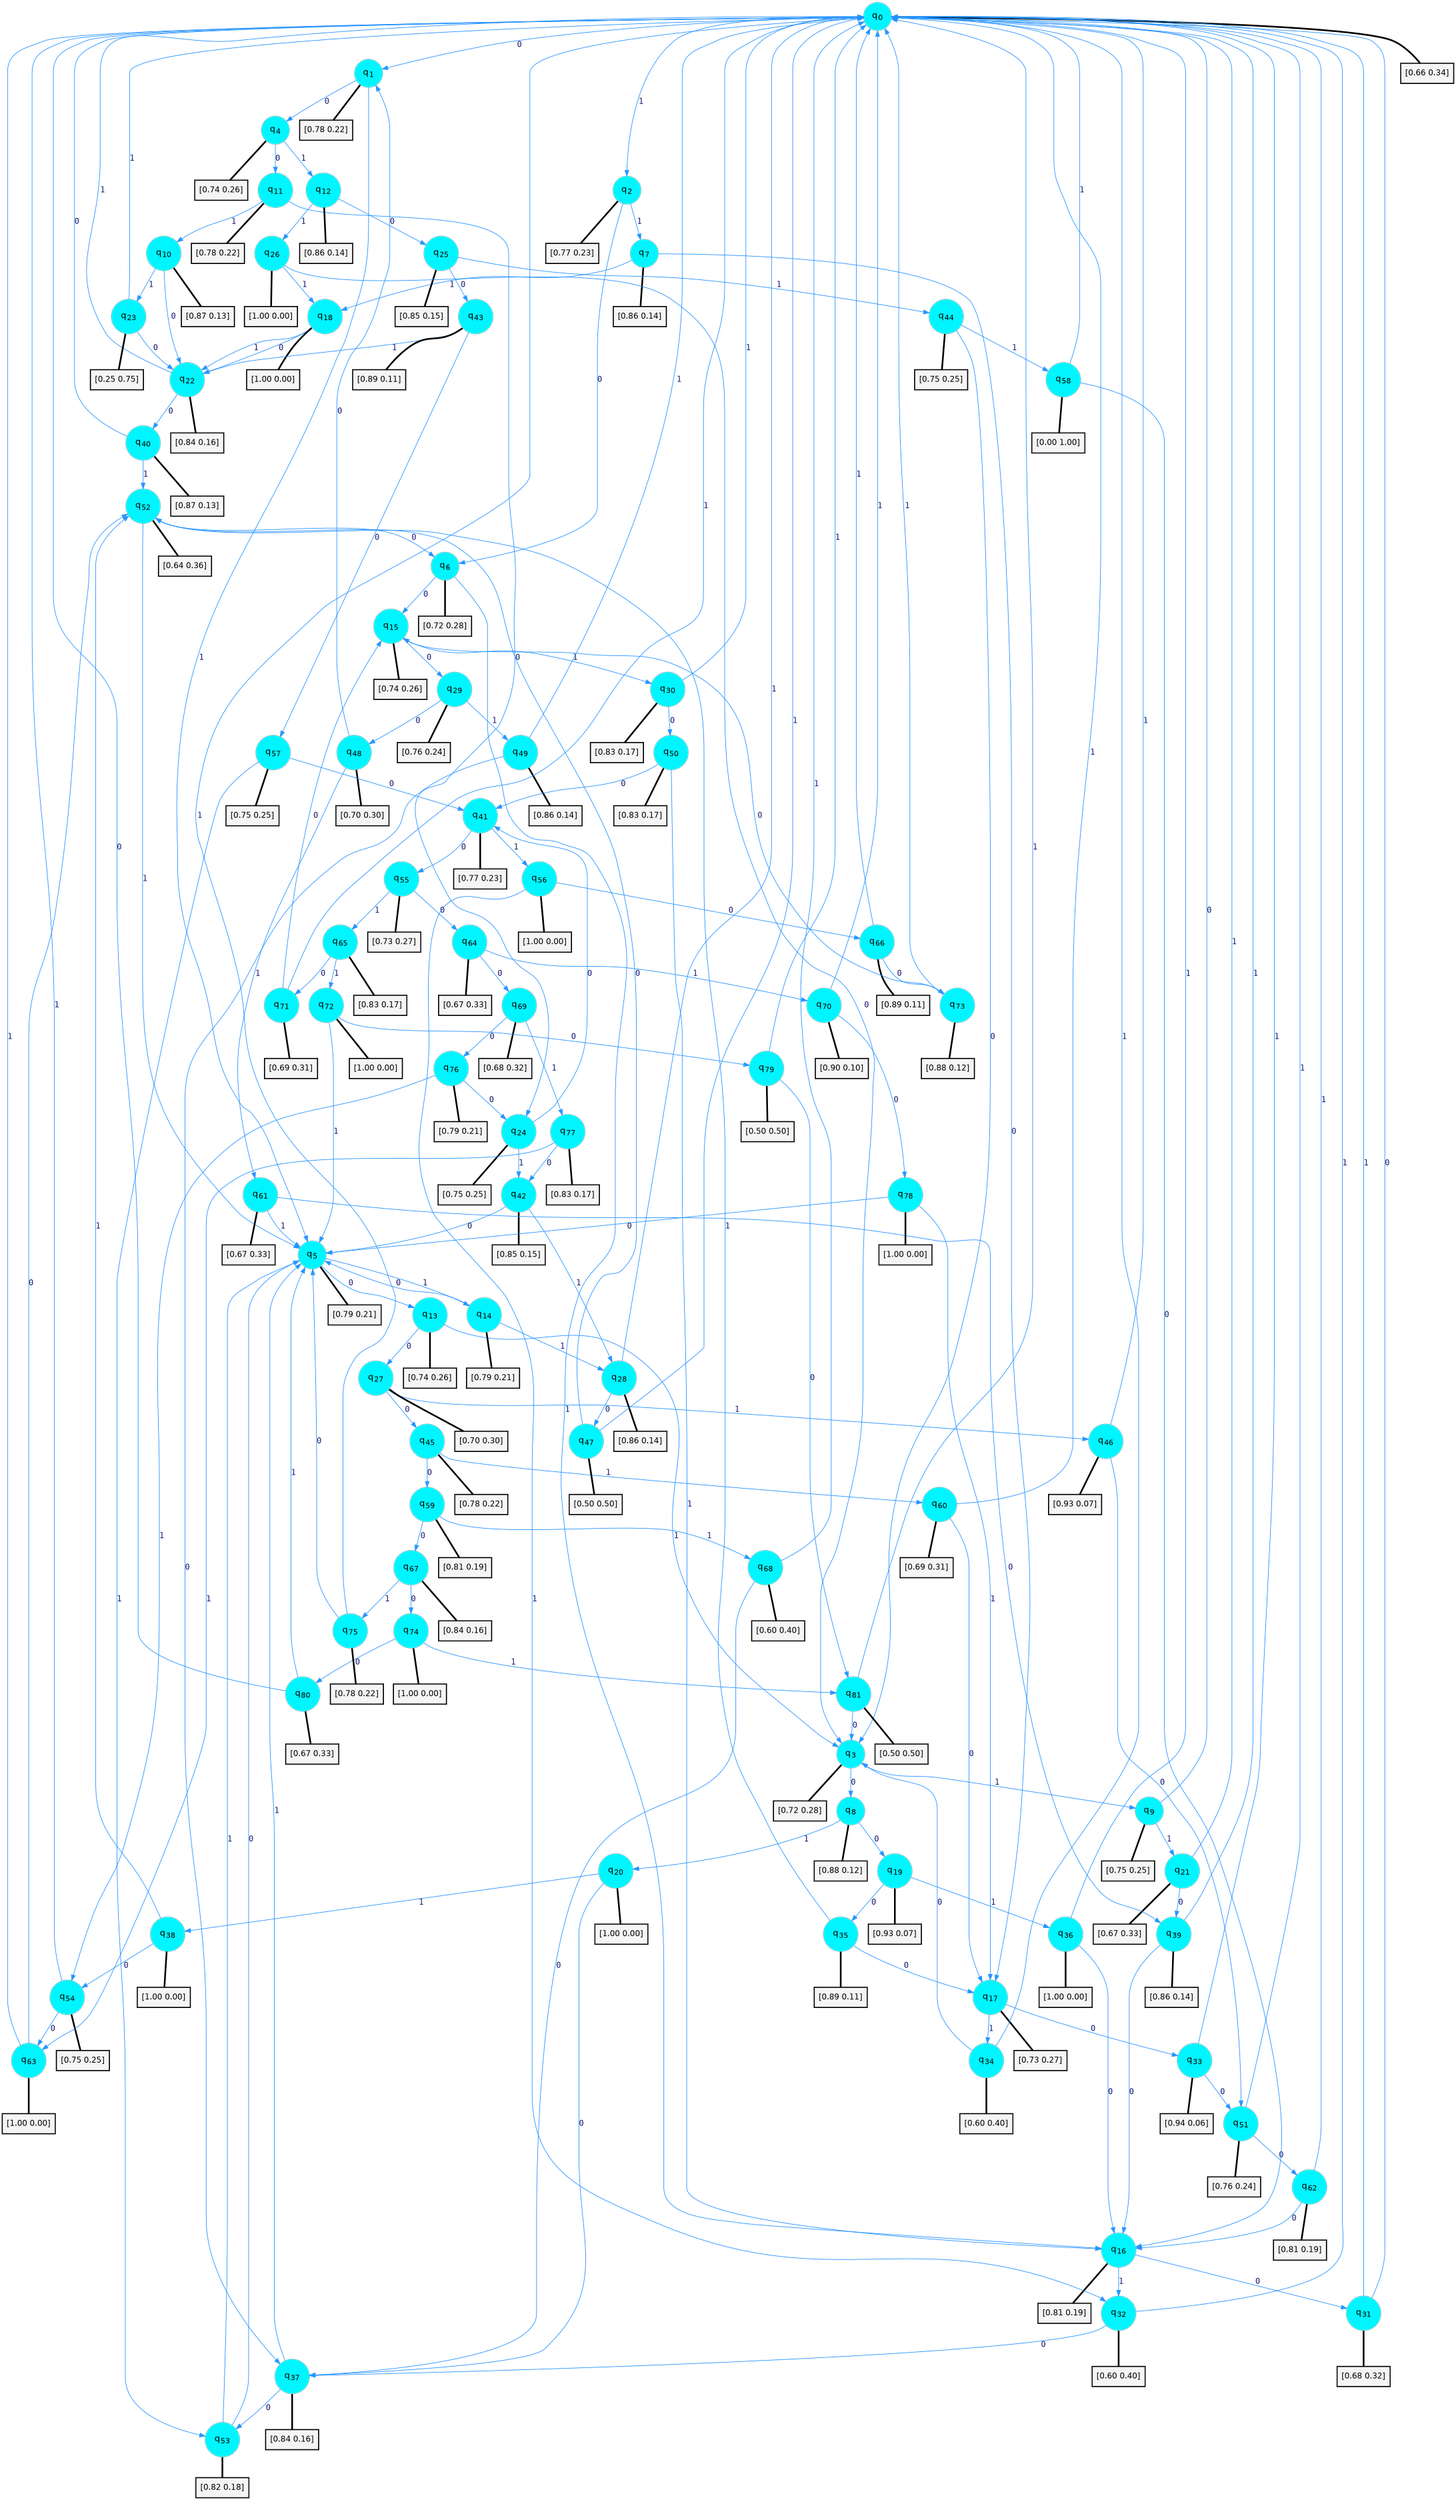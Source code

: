 digraph G {
graph [
bgcolor=transparent, dpi=300, rankdir=TD, size="40,25"];
node [
color=gray, fillcolor=turquoise1, fontcolor=black, fontname=Helvetica, fontsize=16, fontweight=bold, shape=circle, style=filled];
edge [
arrowsize=1, color=dodgerblue1, fontcolor=midnightblue, fontname=courier, fontweight=bold, penwidth=1, style=solid, weight=20];
0[label=<q<SUB>0</SUB>>];
1[label=<q<SUB>1</SUB>>];
2[label=<q<SUB>2</SUB>>];
3[label=<q<SUB>3</SUB>>];
4[label=<q<SUB>4</SUB>>];
5[label=<q<SUB>5</SUB>>];
6[label=<q<SUB>6</SUB>>];
7[label=<q<SUB>7</SUB>>];
8[label=<q<SUB>8</SUB>>];
9[label=<q<SUB>9</SUB>>];
10[label=<q<SUB>10</SUB>>];
11[label=<q<SUB>11</SUB>>];
12[label=<q<SUB>12</SUB>>];
13[label=<q<SUB>13</SUB>>];
14[label=<q<SUB>14</SUB>>];
15[label=<q<SUB>15</SUB>>];
16[label=<q<SUB>16</SUB>>];
17[label=<q<SUB>17</SUB>>];
18[label=<q<SUB>18</SUB>>];
19[label=<q<SUB>19</SUB>>];
20[label=<q<SUB>20</SUB>>];
21[label=<q<SUB>21</SUB>>];
22[label=<q<SUB>22</SUB>>];
23[label=<q<SUB>23</SUB>>];
24[label=<q<SUB>24</SUB>>];
25[label=<q<SUB>25</SUB>>];
26[label=<q<SUB>26</SUB>>];
27[label=<q<SUB>27</SUB>>];
28[label=<q<SUB>28</SUB>>];
29[label=<q<SUB>29</SUB>>];
30[label=<q<SUB>30</SUB>>];
31[label=<q<SUB>31</SUB>>];
32[label=<q<SUB>32</SUB>>];
33[label=<q<SUB>33</SUB>>];
34[label=<q<SUB>34</SUB>>];
35[label=<q<SUB>35</SUB>>];
36[label=<q<SUB>36</SUB>>];
37[label=<q<SUB>37</SUB>>];
38[label=<q<SUB>38</SUB>>];
39[label=<q<SUB>39</SUB>>];
40[label=<q<SUB>40</SUB>>];
41[label=<q<SUB>41</SUB>>];
42[label=<q<SUB>42</SUB>>];
43[label=<q<SUB>43</SUB>>];
44[label=<q<SUB>44</SUB>>];
45[label=<q<SUB>45</SUB>>];
46[label=<q<SUB>46</SUB>>];
47[label=<q<SUB>47</SUB>>];
48[label=<q<SUB>48</SUB>>];
49[label=<q<SUB>49</SUB>>];
50[label=<q<SUB>50</SUB>>];
51[label=<q<SUB>51</SUB>>];
52[label=<q<SUB>52</SUB>>];
53[label=<q<SUB>53</SUB>>];
54[label=<q<SUB>54</SUB>>];
55[label=<q<SUB>55</SUB>>];
56[label=<q<SUB>56</SUB>>];
57[label=<q<SUB>57</SUB>>];
58[label=<q<SUB>58</SUB>>];
59[label=<q<SUB>59</SUB>>];
60[label=<q<SUB>60</SUB>>];
61[label=<q<SUB>61</SUB>>];
62[label=<q<SUB>62</SUB>>];
63[label=<q<SUB>63</SUB>>];
64[label=<q<SUB>64</SUB>>];
65[label=<q<SUB>65</SUB>>];
66[label=<q<SUB>66</SUB>>];
67[label=<q<SUB>67</SUB>>];
68[label=<q<SUB>68</SUB>>];
69[label=<q<SUB>69</SUB>>];
70[label=<q<SUB>70</SUB>>];
71[label=<q<SUB>71</SUB>>];
72[label=<q<SUB>72</SUB>>];
73[label=<q<SUB>73</SUB>>];
74[label=<q<SUB>74</SUB>>];
75[label=<q<SUB>75</SUB>>];
76[label=<q<SUB>76</SUB>>];
77[label=<q<SUB>77</SUB>>];
78[label=<q<SUB>78</SUB>>];
79[label=<q<SUB>79</SUB>>];
80[label=<q<SUB>80</SUB>>];
81[label=<q<SUB>81</SUB>>];
82[label="[0.66 0.34]", shape=box,fontcolor=black, fontname=Helvetica, fontsize=14, penwidth=2, fillcolor=whitesmoke,color=black];
83[label="[0.78 0.22]", shape=box,fontcolor=black, fontname=Helvetica, fontsize=14, penwidth=2, fillcolor=whitesmoke,color=black];
84[label="[0.77 0.23]", shape=box,fontcolor=black, fontname=Helvetica, fontsize=14, penwidth=2, fillcolor=whitesmoke,color=black];
85[label="[0.72 0.28]", shape=box,fontcolor=black, fontname=Helvetica, fontsize=14, penwidth=2, fillcolor=whitesmoke,color=black];
86[label="[0.74 0.26]", shape=box,fontcolor=black, fontname=Helvetica, fontsize=14, penwidth=2, fillcolor=whitesmoke,color=black];
87[label="[0.79 0.21]", shape=box,fontcolor=black, fontname=Helvetica, fontsize=14, penwidth=2, fillcolor=whitesmoke,color=black];
88[label="[0.72 0.28]", shape=box,fontcolor=black, fontname=Helvetica, fontsize=14, penwidth=2, fillcolor=whitesmoke,color=black];
89[label="[0.86 0.14]", shape=box,fontcolor=black, fontname=Helvetica, fontsize=14, penwidth=2, fillcolor=whitesmoke,color=black];
90[label="[0.88 0.12]", shape=box,fontcolor=black, fontname=Helvetica, fontsize=14, penwidth=2, fillcolor=whitesmoke,color=black];
91[label="[0.75 0.25]", shape=box,fontcolor=black, fontname=Helvetica, fontsize=14, penwidth=2, fillcolor=whitesmoke,color=black];
92[label="[0.87 0.13]", shape=box,fontcolor=black, fontname=Helvetica, fontsize=14, penwidth=2, fillcolor=whitesmoke,color=black];
93[label="[0.78 0.22]", shape=box,fontcolor=black, fontname=Helvetica, fontsize=14, penwidth=2, fillcolor=whitesmoke,color=black];
94[label="[0.86 0.14]", shape=box,fontcolor=black, fontname=Helvetica, fontsize=14, penwidth=2, fillcolor=whitesmoke,color=black];
95[label="[0.74 0.26]", shape=box,fontcolor=black, fontname=Helvetica, fontsize=14, penwidth=2, fillcolor=whitesmoke,color=black];
96[label="[0.79 0.21]", shape=box,fontcolor=black, fontname=Helvetica, fontsize=14, penwidth=2, fillcolor=whitesmoke,color=black];
97[label="[0.74 0.26]", shape=box,fontcolor=black, fontname=Helvetica, fontsize=14, penwidth=2, fillcolor=whitesmoke,color=black];
98[label="[0.81 0.19]", shape=box,fontcolor=black, fontname=Helvetica, fontsize=14, penwidth=2, fillcolor=whitesmoke,color=black];
99[label="[0.73 0.27]", shape=box,fontcolor=black, fontname=Helvetica, fontsize=14, penwidth=2, fillcolor=whitesmoke,color=black];
100[label="[1.00 0.00]", shape=box,fontcolor=black, fontname=Helvetica, fontsize=14, penwidth=2, fillcolor=whitesmoke,color=black];
101[label="[0.93 0.07]", shape=box,fontcolor=black, fontname=Helvetica, fontsize=14, penwidth=2, fillcolor=whitesmoke,color=black];
102[label="[1.00 0.00]", shape=box,fontcolor=black, fontname=Helvetica, fontsize=14, penwidth=2, fillcolor=whitesmoke,color=black];
103[label="[0.67 0.33]", shape=box,fontcolor=black, fontname=Helvetica, fontsize=14, penwidth=2, fillcolor=whitesmoke,color=black];
104[label="[0.84 0.16]", shape=box,fontcolor=black, fontname=Helvetica, fontsize=14, penwidth=2, fillcolor=whitesmoke,color=black];
105[label="[0.25 0.75]", shape=box,fontcolor=black, fontname=Helvetica, fontsize=14, penwidth=2, fillcolor=whitesmoke,color=black];
106[label="[0.75 0.25]", shape=box,fontcolor=black, fontname=Helvetica, fontsize=14, penwidth=2, fillcolor=whitesmoke,color=black];
107[label="[0.85 0.15]", shape=box,fontcolor=black, fontname=Helvetica, fontsize=14, penwidth=2, fillcolor=whitesmoke,color=black];
108[label="[1.00 0.00]", shape=box,fontcolor=black, fontname=Helvetica, fontsize=14, penwidth=2, fillcolor=whitesmoke,color=black];
109[label="[0.70 0.30]", shape=box,fontcolor=black, fontname=Helvetica, fontsize=14, penwidth=2, fillcolor=whitesmoke,color=black];
110[label="[0.86 0.14]", shape=box,fontcolor=black, fontname=Helvetica, fontsize=14, penwidth=2, fillcolor=whitesmoke,color=black];
111[label="[0.76 0.24]", shape=box,fontcolor=black, fontname=Helvetica, fontsize=14, penwidth=2, fillcolor=whitesmoke,color=black];
112[label="[0.83 0.17]", shape=box,fontcolor=black, fontname=Helvetica, fontsize=14, penwidth=2, fillcolor=whitesmoke,color=black];
113[label="[0.68 0.32]", shape=box,fontcolor=black, fontname=Helvetica, fontsize=14, penwidth=2, fillcolor=whitesmoke,color=black];
114[label="[0.60 0.40]", shape=box,fontcolor=black, fontname=Helvetica, fontsize=14, penwidth=2, fillcolor=whitesmoke,color=black];
115[label="[0.94 0.06]", shape=box,fontcolor=black, fontname=Helvetica, fontsize=14, penwidth=2, fillcolor=whitesmoke,color=black];
116[label="[0.60 0.40]", shape=box,fontcolor=black, fontname=Helvetica, fontsize=14, penwidth=2, fillcolor=whitesmoke,color=black];
117[label="[0.89 0.11]", shape=box,fontcolor=black, fontname=Helvetica, fontsize=14, penwidth=2, fillcolor=whitesmoke,color=black];
118[label="[1.00 0.00]", shape=box,fontcolor=black, fontname=Helvetica, fontsize=14, penwidth=2, fillcolor=whitesmoke,color=black];
119[label="[0.84 0.16]", shape=box,fontcolor=black, fontname=Helvetica, fontsize=14, penwidth=2, fillcolor=whitesmoke,color=black];
120[label="[1.00 0.00]", shape=box,fontcolor=black, fontname=Helvetica, fontsize=14, penwidth=2, fillcolor=whitesmoke,color=black];
121[label="[0.86 0.14]", shape=box,fontcolor=black, fontname=Helvetica, fontsize=14, penwidth=2, fillcolor=whitesmoke,color=black];
122[label="[0.87 0.13]", shape=box,fontcolor=black, fontname=Helvetica, fontsize=14, penwidth=2, fillcolor=whitesmoke,color=black];
123[label="[0.77 0.23]", shape=box,fontcolor=black, fontname=Helvetica, fontsize=14, penwidth=2, fillcolor=whitesmoke,color=black];
124[label="[0.85 0.15]", shape=box,fontcolor=black, fontname=Helvetica, fontsize=14, penwidth=2, fillcolor=whitesmoke,color=black];
125[label="[0.89 0.11]", shape=box,fontcolor=black, fontname=Helvetica, fontsize=14, penwidth=2, fillcolor=whitesmoke,color=black];
126[label="[0.75 0.25]", shape=box,fontcolor=black, fontname=Helvetica, fontsize=14, penwidth=2, fillcolor=whitesmoke,color=black];
127[label="[0.78 0.22]", shape=box,fontcolor=black, fontname=Helvetica, fontsize=14, penwidth=2, fillcolor=whitesmoke,color=black];
128[label="[0.93 0.07]", shape=box,fontcolor=black, fontname=Helvetica, fontsize=14, penwidth=2, fillcolor=whitesmoke,color=black];
129[label="[0.50 0.50]", shape=box,fontcolor=black, fontname=Helvetica, fontsize=14, penwidth=2, fillcolor=whitesmoke,color=black];
130[label="[0.70 0.30]", shape=box,fontcolor=black, fontname=Helvetica, fontsize=14, penwidth=2, fillcolor=whitesmoke,color=black];
131[label="[0.86 0.14]", shape=box,fontcolor=black, fontname=Helvetica, fontsize=14, penwidth=2, fillcolor=whitesmoke,color=black];
132[label="[0.83 0.17]", shape=box,fontcolor=black, fontname=Helvetica, fontsize=14, penwidth=2, fillcolor=whitesmoke,color=black];
133[label="[0.76 0.24]", shape=box,fontcolor=black, fontname=Helvetica, fontsize=14, penwidth=2, fillcolor=whitesmoke,color=black];
134[label="[0.64 0.36]", shape=box,fontcolor=black, fontname=Helvetica, fontsize=14, penwidth=2, fillcolor=whitesmoke,color=black];
135[label="[0.82 0.18]", shape=box,fontcolor=black, fontname=Helvetica, fontsize=14, penwidth=2, fillcolor=whitesmoke,color=black];
136[label="[0.75 0.25]", shape=box,fontcolor=black, fontname=Helvetica, fontsize=14, penwidth=2, fillcolor=whitesmoke,color=black];
137[label="[0.73 0.27]", shape=box,fontcolor=black, fontname=Helvetica, fontsize=14, penwidth=2, fillcolor=whitesmoke,color=black];
138[label="[1.00 0.00]", shape=box,fontcolor=black, fontname=Helvetica, fontsize=14, penwidth=2, fillcolor=whitesmoke,color=black];
139[label="[0.75 0.25]", shape=box,fontcolor=black, fontname=Helvetica, fontsize=14, penwidth=2, fillcolor=whitesmoke,color=black];
140[label="[0.00 1.00]", shape=box,fontcolor=black, fontname=Helvetica, fontsize=14, penwidth=2, fillcolor=whitesmoke,color=black];
141[label="[0.81 0.19]", shape=box,fontcolor=black, fontname=Helvetica, fontsize=14, penwidth=2, fillcolor=whitesmoke,color=black];
142[label="[0.69 0.31]", shape=box,fontcolor=black, fontname=Helvetica, fontsize=14, penwidth=2, fillcolor=whitesmoke,color=black];
143[label="[0.67 0.33]", shape=box,fontcolor=black, fontname=Helvetica, fontsize=14, penwidth=2, fillcolor=whitesmoke,color=black];
144[label="[0.81 0.19]", shape=box,fontcolor=black, fontname=Helvetica, fontsize=14, penwidth=2, fillcolor=whitesmoke,color=black];
145[label="[1.00 0.00]", shape=box,fontcolor=black, fontname=Helvetica, fontsize=14, penwidth=2, fillcolor=whitesmoke,color=black];
146[label="[0.67 0.33]", shape=box,fontcolor=black, fontname=Helvetica, fontsize=14, penwidth=2, fillcolor=whitesmoke,color=black];
147[label="[0.83 0.17]", shape=box,fontcolor=black, fontname=Helvetica, fontsize=14, penwidth=2, fillcolor=whitesmoke,color=black];
148[label="[0.89 0.11]", shape=box,fontcolor=black, fontname=Helvetica, fontsize=14, penwidth=2, fillcolor=whitesmoke,color=black];
149[label="[0.84 0.16]", shape=box,fontcolor=black, fontname=Helvetica, fontsize=14, penwidth=2, fillcolor=whitesmoke,color=black];
150[label="[0.60 0.40]", shape=box,fontcolor=black, fontname=Helvetica, fontsize=14, penwidth=2, fillcolor=whitesmoke,color=black];
151[label="[0.68 0.32]", shape=box,fontcolor=black, fontname=Helvetica, fontsize=14, penwidth=2, fillcolor=whitesmoke,color=black];
152[label="[0.90 0.10]", shape=box,fontcolor=black, fontname=Helvetica, fontsize=14, penwidth=2, fillcolor=whitesmoke,color=black];
153[label="[0.69 0.31]", shape=box,fontcolor=black, fontname=Helvetica, fontsize=14, penwidth=2, fillcolor=whitesmoke,color=black];
154[label="[1.00 0.00]", shape=box,fontcolor=black, fontname=Helvetica, fontsize=14, penwidth=2, fillcolor=whitesmoke,color=black];
155[label="[0.88 0.12]", shape=box,fontcolor=black, fontname=Helvetica, fontsize=14, penwidth=2, fillcolor=whitesmoke,color=black];
156[label="[1.00 0.00]", shape=box,fontcolor=black, fontname=Helvetica, fontsize=14, penwidth=2, fillcolor=whitesmoke,color=black];
157[label="[0.78 0.22]", shape=box,fontcolor=black, fontname=Helvetica, fontsize=14, penwidth=2, fillcolor=whitesmoke,color=black];
158[label="[0.79 0.21]", shape=box,fontcolor=black, fontname=Helvetica, fontsize=14, penwidth=2, fillcolor=whitesmoke,color=black];
159[label="[0.83 0.17]", shape=box,fontcolor=black, fontname=Helvetica, fontsize=14, penwidth=2, fillcolor=whitesmoke,color=black];
160[label="[1.00 0.00]", shape=box,fontcolor=black, fontname=Helvetica, fontsize=14, penwidth=2, fillcolor=whitesmoke,color=black];
161[label="[0.50 0.50]", shape=box,fontcolor=black, fontname=Helvetica, fontsize=14, penwidth=2, fillcolor=whitesmoke,color=black];
162[label="[0.67 0.33]", shape=box,fontcolor=black, fontname=Helvetica, fontsize=14, penwidth=2, fillcolor=whitesmoke,color=black];
163[label="[0.50 0.50]", shape=box,fontcolor=black, fontname=Helvetica, fontsize=14, penwidth=2, fillcolor=whitesmoke,color=black];
0->1 [label=0];
0->2 [label=1];
0->82 [arrowhead=none, penwidth=3,color=black];
1->4 [label=0];
1->5 [label=1];
1->83 [arrowhead=none, penwidth=3,color=black];
2->6 [label=0];
2->7 [label=1];
2->84 [arrowhead=none, penwidth=3,color=black];
3->8 [label=0];
3->9 [label=1];
3->85 [arrowhead=none, penwidth=3,color=black];
4->11 [label=0];
4->12 [label=1];
4->86 [arrowhead=none, penwidth=3,color=black];
5->13 [label=0];
5->14 [label=1];
5->87 [arrowhead=none, penwidth=3,color=black];
6->15 [label=0];
6->16 [label=1];
6->88 [arrowhead=none, penwidth=3,color=black];
7->17 [label=0];
7->18 [label=1];
7->89 [arrowhead=none, penwidth=3,color=black];
8->19 [label=0];
8->20 [label=1];
8->90 [arrowhead=none, penwidth=3,color=black];
9->0 [label=0];
9->21 [label=1];
9->91 [arrowhead=none, penwidth=3,color=black];
10->22 [label=0];
10->23 [label=1];
10->92 [arrowhead=none, penwidth=3,color=black];
11->24 [label=0];
11->10 [label=1];
11->93 [arrowhead=none, penwidth=3,color=black];
12->25 [label=0];
12->26 [label=1];
12->94 [arrowhead=none, penwidth=3,color=black];
13->27 [label=0];
13->3 [label=1];
13->95 [arrowhead=none, penwidth=3,color=black];
14->5 [label=0];
14->28 [label=1];
14->96 [arrowhead=none, penwidth=3,color=black];
15->29 [label=0];
15->30 [label=1];
15->97 [arrowhead=none, penwidth=3,color=black];
16->31 [label=0];
16->32 [label=1];
16->98 [arrowhead=none, penwidth=3,color=black];
17->33 [label=0];
17->34 [label=1];
17->99 [arrowhead=none, penwidth=3,color=black];
18->22 [label=0];
18->22 [label=1];
18->100 [arrowhead=none, penwidth=3,color=black];
19->35 [label=0];
19->36 [label=1];
19->101 [arrowhead=none, penwidth=3,color=black];
20->37 [label=0];
20->38 [label=1];
20->102 [arrowhead=none, penwidth=3,color=black];
21->39 [label=0];
21->0 [label=1];
21->103 [arrowhead=none, penwidth=3,color=black];
22->40 [label=0];
22->0 [label=1];
22->104 [arrowhead=none, penwidth=3,color=black];
23->22 [label=0];
23->0 [label=1];
23->105 [arrowhead=none, penwidth=3,color=black];
24->41 [label=0];
24->42 [label=1];
24->106 [arrowhead=none, penwidth=3,color=black];
25->43 [label=0];
25->44 [label=1];
25->107 [arrowhead=none, penwidth=3,color=black];
26->3 [label=0];
26->18 [label=1];
26->108 [arrowhead=none, penwidth=3,color=black];
27->45 [label=0];
27->46 [label=1];
27->109 [arrowhead=none, penwidth=3,color=black];
28->47 [label=0];
28->0 [label=1];
28->110 [arrowhead=none, penwidth=3,color=black];
29->48 [label=0];
29->49 [label=1];
29->111 [arrowhead=none, penwidth=3,color=black];
30->50 [label=0];
30->0 [label=1];
30->112 [arrowhead=none, penwidth=3,color=black];
31->0 [label=0];
31->0 [label=1];
31->113 [arrowhead=none, penwidth=3,color=black];
32->37 [label=0];
32->0 [label=1];
32->114 [arrowhead=none, penwidth=3,color=black];
33->51 [label=0];
33->0 [label=1];
33->115 [arrowhead=none, penwidth=3,color=black];
34->3 [label=0];
34->0 [label=1];
34->116 [arrowhead=none, penwidth=3,color=black];
35->17 [label=0];
35->52 [label=1];
35->117 [arrowhead=none, penwidth=3,color=black];
36->16 [label=0];
36->0 [label=1];
36->118 [arrowhead=none, penwidth=3,color=black];
37->53 [label=0];
37->5 [label=1];
37->119 [arrowhead=none, penwidth=3,color=black];
38->54 [label=0];
38->52 [label=1];
38->120 [arrowhead=none, penwidth=3,color=black];
39->16 [label=0];
39->0 [label=1];
39->121 [arrowhead=none, penwidth=3,color=black];
40->0 [label=0];
40->52 [label=1];
40->122 [arrowhead=none, penwidth=3,color=black];
41->55 [label=0];
41->56 [label=1];
41->123 [arrowhead=none, penwidth=3,color=black];
42->5 [label=0];
42->28 [label=1];
42->124 [arrowhead=none, penwidth=3,color=black];
43->57 [label=0];
43->22 [label=1];
43->125 [arrowhead=none, penwidth=3,color=black];
44->3 [label=0];
44->58 [label=1];
44->126 [arrowhead=none, penwidth=3,color=black];
45->59 [label=0];
45->60 [label=1];
45->127 [arrowhead=none, penwidth=3,color=black];
46->51 [label=0];
46->0 [label=1];
46->128 [arrowhead=none, penwidth=3,color=black];
47->52 [label=0];
47->0 [label=1];
47->129 [arrowhead=none, penwidth=3,color=black];
48->1 [label=0];
48->61 [label=1];
48->130 [arrowhead=none, penwidth=3,color=black];
49->37 [label=0];
49->0 [label=1];
49->131 [arrowhead=none, penwidth=3,color=black];
50->41 [label=0];
50->16 [label=1];
50->132 [arrowhead=none, penwidth=3,color=black];
51->62 [label=0];
51->0 [label=1];
51->133 [arrowhead=none, penwidth=3,color=black];
52->6 [label=0];
52->5 [label=1];
52->134 [arrowhead=none, penwidth=3,color=black];
53->5 [label=0];
53->5 [label=1];
53->135 [arrowhead=none, penwidth=3,color=black];
54->63 [label=0];
54->0 [label=1];
54->136 [arrowhead=none, penwidth=3,color=black];
55->64 [label=0];
55->65 [label=1];
55->137 [arrowhead=none, penwidth=3,color=black];
56->66 [label=0];
56->32 [label=1];
56->138 [arrowhead=none, penwidth=3,color=black];
57->41 [label=0];
57->53 [label=1];
57->139 [arrowhead=none, penwidth=3,color=black];
58->16 [label=0];
58->0 [label=1];
58->140 [arrowhead=none, penwidth=3,color=black];
59->67 [label=0];
59->68 [label=1];
59->141 [arrowhead=none, penwidth=3,color=black];
60->17 [label=0];
60->0 [label=1];
60->142 [arrowhead=none, penwidth=3,color=black];
61->39 [label=0];
61->5 [label=1];
61->143 [arrowhead=none, penwidth=3,color=black];
62->16 [label=0];
62->0 [label=1];
62->144 [arrowhead=none, penwidth=3,color=black];
63->52 [label=0];
63->0 [label=1];
63->145 [arrowhead=none, penwidth=3,color=black];
64->69 [label=0];
64->70 [label=1];
64->146 [arrowhead=none, penwidth=3,color=black];
65->71 [label=0];
65->72 [label=1];
65->147 [arrowhead=none, penwidth=3,color=black];
66->73 [label=0];
66->0 [label=1];
66->148 [arrowhead=none, penwidth=3,color=black];
67->74 [label=0];
67->75 [label=1];
67->149 [arrowhead=none, penwidth=3,color=black];
68->37 [label=0];
68->0 [label=1];
68->150 [arrowhead=none, penwidth=3,color=black];
69->76 [label=0];
69->77 [label=1];
69->151 [arrowhead=none, penwidth=3,color=black];
70->78 [label=0];
70->0 [label=1];
70->152 [arrowhead=none, penwidth=3,color=black];
71->15 [label=0];
71->0 [label=1];
71->153 [arrowhead=none, penwidth=3,color=black];
72->79 [label=0];
72->5 [label=1];
72->154 [arrowhead=none, penwidth=3,color=black];
73->15 [label=0];
73->0 [label=1];
73->155 [arrowhead=none, penwidth=3,color=black];
74->80 [label=0];
74->81 [label=1];
74->156 [arrowhead=none, penwidth=3,color=black];
75->5 [label=0];
75->0 [label=1];
75->157 [arrowhead=none, penwidth=3,color=black];
76->24 [label=0];
76->54 [label=1];
76->158 [arrowhead=none, penwidth=3,color=black];
77->42 [label=0];
77->63 [label=1];
77->159 [arrowhead=none, penwidth=3,color=black];
78->5 [label=0];
78->17 [label=1];
78->160 [arrowhead=none, penwidth=3,color=black];
79->81 [label=0];
79->0 [label=1];
79->161 [arrowhead=none, penwidth=3,color=black];
80->0 [label=0];
80->5 [label=1];
80->162 [arrowhead=none, penwidth=3,color=black];
81->3 [label=0];
81->0 [label=1];
81->163 [arrowhead=none, penwidth=3,color=black];
}
